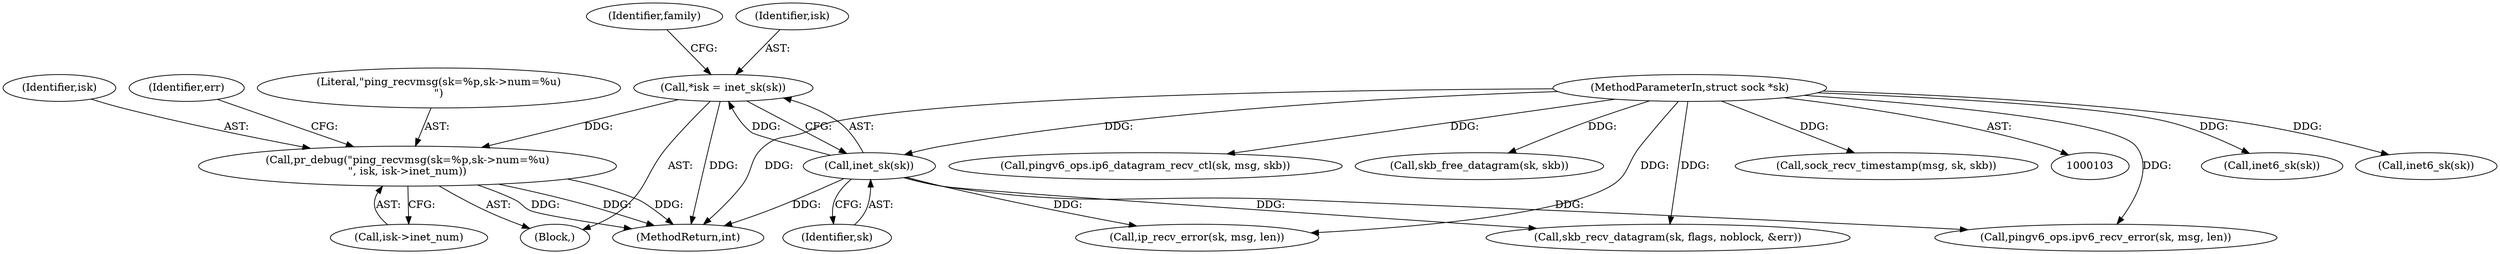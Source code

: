 digraph "0_linux_bceaa90240b6019ed73b49965eac7d167610be69_0@pointer" {
"1000128" [label="(Call,pr_debug(\"ping_recvmsg(sk=%p,sk->num=%u)\n\", isk, isk->inet_num))"];
"1000113" [label="(Call,*isk = inet_sk(sk))"];
"1000115" [label="(Call,inet_sk(sk))"];
"1000105" [label="(MethodParameterIn,struct sock *sk)"];
"1000180" [label="(Call,ip_recv_error(sk, msg, len))"];
"1000116" [label="(Identifier,sk)"];
"1000105" [label="(MethodParameterIn,struct sock *sk)"];
"1000384" [label="(MethodReturn,int)"];
"1000298" [label="(Call,inet6_sk(sk))"];
"1000119" [label="(Identifier,family)"];
"1000128" [label="(Call,pr_debug(\"ping_recvmsg(sk=%p,sk->num=%u)\n\", isk, isk->inet_num))"];
"1000360" [label="(Call,inet6_sk(sk))"];
"1000364" [label="(Call,pingv6_ops.ip6_datagram_recv_ctl(sk, msg, skb))"];
"1000375" [label="(Call,skb_free_datagram(sk, skb))"];
"1000191" [label="(Call,pingv6_ops.ipv6_recv_error(sk, msg, len))"];
"1000131" [label="(Call,isk->inet_num)"];
"1000130" [label="(Identifier,isk)"];
"1000111" [label="(Block,)"];
"1000135" [label="(Identifier,err)"];
"1000114" [label="(Identifier,isk)"];
"1000197" [label="(Call,skb_recv_datagram(sk, flags, noblock, &err))"];
"1000113" [label="(Call,*isk = inet_sk(sk))"];
"1000115" [label="(Call,inet_sk(sk))"];
"1000237" [label="(Call,sock_recv_timestamp(msg, sk, skb))"];
"1000129" [label="(Literal,\"ping_recvmsg(sk=%p,sk->num=%u)\n\")"];
"1000128" -> "1000111"  [label="AST: "];
"1000128" -> "1000131"  [label="CFG: "];
"1000129" -> "1000128"  [label="AST: "];
"1000130" -> "1000128"  [label="AST: "];
"1000131" -> "1000128"  [label="AST: "];
"1000135" -> "1000128"  [label="CFG: "];
"1000128" -> "1000384"  [label="DDG: "];
"1000128" -> "1000384"  [label="DDG: "];
"1000128" -> "1000384"  [label="DDG: "];
"1000113" -> "1000128"  [label="DDG: "];
"1000113" -> "1000111"  [label="AST: "];
"1000113" -> "1000115"  [label="CFG: "];
"1000114" -> "1000113"  [label="AST: "];
"1000115" -> "1000113"  [label="AST: "];
"1000119" -> "1000113"  [label="CFG: "];
"1000113" -> "1000384"  [label="DDG: "];
"1000115" -> "1000113"  [label="DDG: "];
"1000115" -> "1000116"  [label="CFG: "];
"1000116" -> "1000115"  [label="AST: "];
"1000115" -> "1000384"  [label="DDG: "];
"1000105" -> "1000115"  [label="DDG: "];
"1000115" -> "1000180"  [label="DDG: "];
"1000115" -> "1000191"  [label="DDG: "];
"1000115" -> "1000197"  [label="DDG: "];
"1000105" -> "1000103"  [label="AST: "];
"1000105" -> "1000384"  [label="DDG: "];
"1000105" -> "1000180"  [label="DDG: "];
"1000105" -> "1000191"  [label="DDG: "];
"1000105" -> "1000197"  [label="DDG: "];
"1000105" -> "1000237"  [label="DDG: "];
"1000105" -> "1000298"  [label="DDG: "];
"1000105" -> "1000360"  [label="DDG: "];
"1000105" -> "1000364"  [label="DDG: "];
"1000105" -> "1000375"  [label="DDG: "];
}
